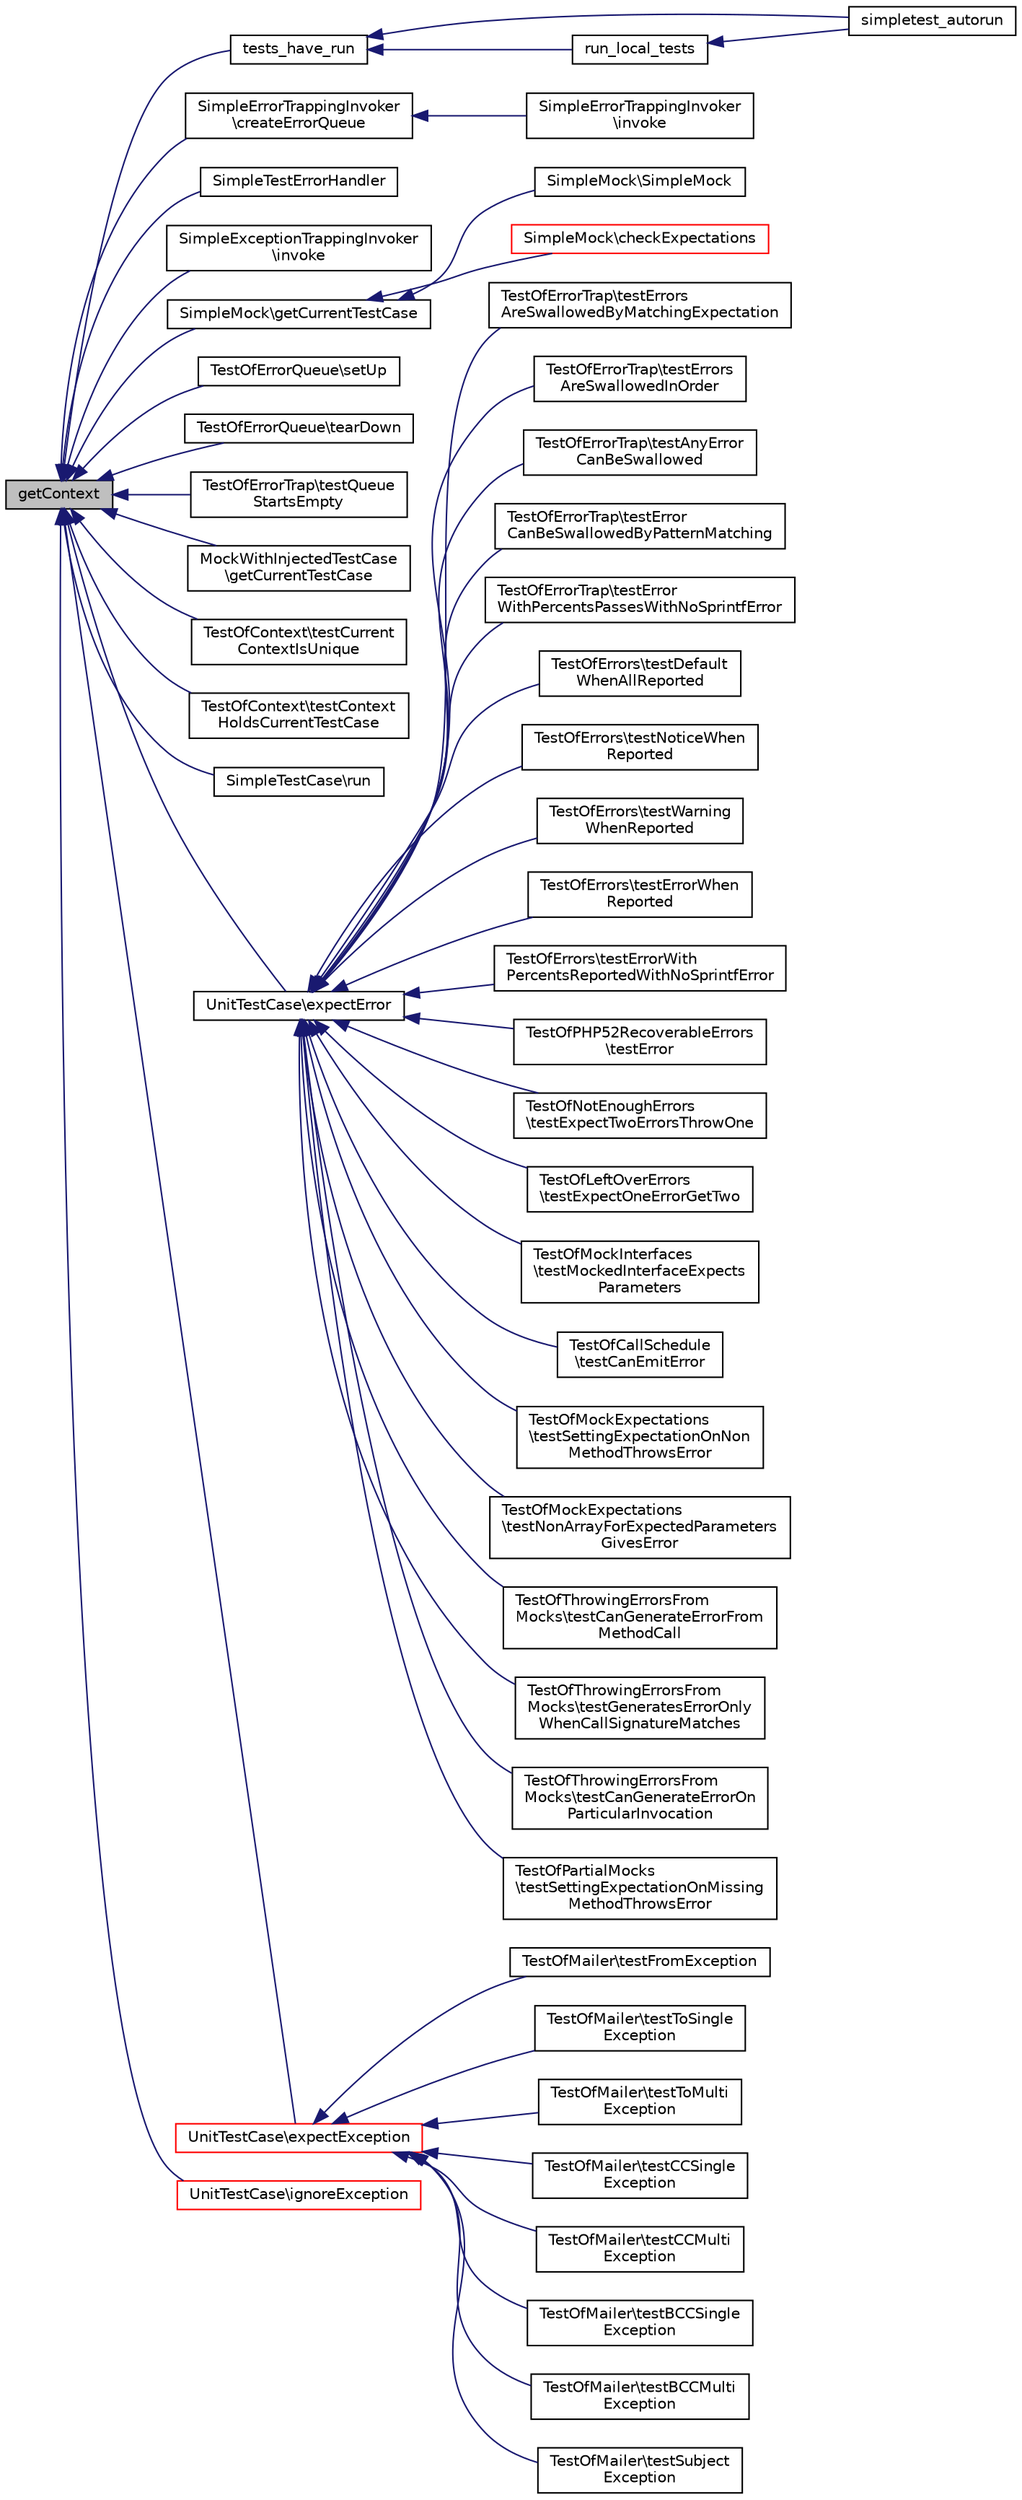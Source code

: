 digraph "getContext"
{
  edge [fontname="Helvetica",fontsize="10",labelfontname="Helvetica",labelfontsize="10"];
  node [fontname="Helvetica",fontsize="10",shape=record];
  rankdir="LR";
  Node1 [label="getContext",height=0.2,width=0.4,color="black", fillcolor="grey75", style="filled" fontcolor="black"];
  Node1 -> Node2 [dir="back",color="midnightblue",fontsize="10",style="solid",fontname="Helvetica"];
  Node2 [label="tests_have_run",height=0.2,width=0.4,color="black", fillcolor="white", style="filled",URL="$autorun_8php.html#a98d395a4e972ae76177c84b745d270c9"];
  Node2 -> Node3 [dir="back",color="midnightblue",fontsize="10",style="solid",fontname="Helvetica"];
  Node3 [label="simpletest_autorun",height=0.2,width=0.4,color="black", fillcolor="white", style="filled",URL="$autorun_8php.html#ac24b70787a5417eb06e71938033c544a"];
  Node2 -> Node4 [dir="back",color="midnightblue",fontsize="10",style="solid",fontname="Helvetica"];
  Node4 [label="run_local_tests",height=0.2,width=0.4,color="black", fillcolor="white", style="filled",URL="$autorun_8php.html#ac18fe2857cb389573854618f3864d7ba"];
  Node4 -> Node3 [dir="back",color="midnightblue",fontsize="10",style="solid",fontname="Helvetica"];
  Node1 -> Node5 [dir="back",color="midnightblue",fontsize="10",style="solid",fontname="Helvetica"];
  Node5 [label="SimpleErrorTrappingInvoker\l\\createErrorQueue",height=0.2,width=0.4,color="black", fillcolor="white", style="filled",URL="$class_simple_error_trapping_invoker.html#ad940281d026078002366292e07438294"];
  Node5 -> Node6 [dir="back",color="midnightblue",fontsize="10",style="solid",fontname="Helvetica"];
  Node6 [label="SimpleErrorTrappingInvoker\l\\invoke",height=0.2,width=0.4,color="black", fillcolor="white", style="filled",URL="$class_simple_error_trapping_invoker.html#ad93fc4cbc3f691c1a7a87ec52a06899a"];
  Node1 -> Node7 [dir="back",color="midnightblue",fontsize="10",style="solid",fontname="Helvetica"];
  Node7 [label="SimpleTestErrorHandler",height=0.2,width=0.4,color="black", fillcolor="white", style="filled",URL="$errors_8php.html#a58d28a96baef5def3eafc2513a98ab2d"];
  Node1 -> Node8 [dir="back",color="midnightblue",fontsize="10",style="solid",fontname="Helvetica"];
  Node8 [label="SimpleExceptionTrappingInvoker\l\\invoke",height=0.2,width=0.4,color="black", fillcolor="white", style="filled",URL="$class_simple_exception_trapping_invoker.html#ad93fc4cbc3f691c1a7a87ec52a06899a"];
  Node1 -> Node9 [dir="back",color="midnightblue",fontsize="10",style="solid",fontname="Helvetica"];
  Node9 [label="SimpleMock\\getCurrentTestCase",height=0.2,width=0.4,color="black", fillcolor="white", style="filled",URL="$class_simple_mock.html#a9bfd2b196e7b695f02fea32272ba2b5e"];
  Node9 -> Node10 [dir="back",color="midnightblue",fontsize="10",style="solid",fontname="Helvetica"];
  Node10 [label="SimpleMock\\SimpleMock",height=0.2,width=0.4,color="black", fillcolor="white", style="filled",URL="$class_simple_mock.html#ad7dae3044cfd9bebedebdb5f743f76c5"];
  Node9 -> Node11 [dir="back",color="midnightblue",fontsize="10",style="solid",fontname="Helvetica"];
  Node11 [label="SimpleMock\\checkExpectations",height=0.2,width=0.4,color="red", fillcolor="white", style="filled",URL="$class_simple_mock.html#ab36d209495afae133fd83094e852eecd"];
  Node1 -> Node12 [dir="back",color="midnightblue",fontsize="10",style="solid",fontname="Helvetica"];
  Node12 [label="TestOfErrorQueue\\setUp",height=0.2,width=0.4,color="black", fillcolor="white", style="filled",URL="$class_test_of_error_queue.html#a0bc688732d2b3b162ffebaf7812e78da"];
  Node1 -> Node13 [dir="back",color="midnightblue",fontsize="10",style="solid",fontname="Helvetica"];
  Node13 [label="TestOfErrorQueue\\tearDown",height=0.2,width=0.4,color="black", fillcolor="white", style="filled",URL="$class_test_of_error_queue.html#a80fe3d17e658907fc75346a0ec9d6fc7"];
  Node1 -> Node14 [dir="back",color="midnightblue",fontsize="10",style="solid",fontname="Helvetica"];
  Node14 [label="TestOfErrorTrap\\testQueue\lStartsEmpty",height=0.2,width=0.4,color="black", fillcolor="white", style="filled",URL="$class_test_of_error_trap.html#a341e9e1d61689fb37dce6ba22c3c78da"];
  Node1 -> Node15 [dir="back",color="midnightblue",fontsize="10",style="solid",fontname="Helvetica"];
  Node15 [label="MockWithInjectedTestCase\l\\getCurrentTestCase",height=0.2,width=0.4,color="black", fillcolor="white", style="filled",URL="$class_mock_with_injected_test_case.html#a9bfd2b196e7b695f02fea32272ba2b5e"];
  Node1 -> Node16 [dir="back",color="midnightblue",fontsize="10",style="solid",fontname="Helvetica"];
  Node16 [label="TestOfContext\\testCurrent\lContextIsUnique",height=0.2,width=0.4,color="black", fillcolor="white", style="filled",URL="$class_test_of_context.html#aab75003cd01cb36e41bb56bd4453e956"];
  Node1 -> Node17 [dir="back",color="midnightblue",fontsize="10",style="solid",fontname="Helvetica"];
  Node17 [label="TestOfContext\\testContext\lHoldsCurrentTestCase",height=0.2,width=0.4,color="black", fillcolor="white", style="filled",URL="$class_test_of_context.html#a054bbb7629d759d65e458ca39d3f22be"];
  Node1 -> Node18 [dir="back",color="midnightblue",fontsize="10",style="solid",fontname="Helvetica"];
  Node18 [label="SimpleTestCase\\run",height=0.2,width=0.4,color="black", fillcolor="white", style="filled",URL="$class_simple_test_case.html#a2f12518bc8ebaa709bba2ddf6dd15380"];
  Node1 -> Node19 [dir="back",color="midnightblue",fontsize="10",style="solid",fontname="Helvetica"];
  Node19 [label="UnitTestCase\\expectError",height=0.2,width=0.4,color="black", fillcolor="white", style="filled",URL="$class_unit_test_case.html#abc3681aefc80ab27077fd5f7079fd23e"];
  Node19 -> Node20 [dir="back",color="midnightblue",fontsize="10",style="solid",fontname="Helvetica"];
  Node20 [label="TestOfErrorTrap\\testErrors\lAreSwallowedByMatchingExpectation",height=0.2,width=0.4,color="black", fillcolor="white", style="filled",URL="$class_test_of_error_trap.html#a4ca2eb29dc942e377aaa72c8719b5ffd"];
  Node19 -> Node21 [dir="back",color="midnightblue",fontsize="10",style="solid",fontname="Helvetica"];
  Node21 [label="TestOfErrorTrap\\testErrors\lAreSwallowedInOrder",height=0.2,width=0.4,color="black", fillcolor="white", style="filled",URL="$class_test_of_error_trap.html#ab4ffa0f5777a2d4161aad8f9294ef876"];
  Node19 -> Node22 [dir="back",color="midnightblue",fontsize="10",style="solid",fontname="Helvetica"];
  Node22 [label="TestOfErrorTrap\\testAnyError\lCanBeSwallowed",height=0.2,width=0.4,color="black", fillcolor="white", style="filled",URL="$class_test_of_error_trap.html#a0ddbaff080c078fcc0f6cb1eaf5fbb3d"];
  Node19 -> Node23 [dir="back",color="midnightblue",fontsize="10",style="solid",fontname="Helvetica"];
  Node23 [label="TestOfErrorTrap\\testError\lCanBeSwallowedByPatternMatching",height=0.2,width=0.4,color="black", fillcolor="white", style="filled",URL="$class_test_of_error_trap.html#a84c1241d5353d8deca30c0644fda4ef4"];
  Node19 -> Node24 [dir="back",color="midnightblue",fontsize="10",style="solid",fontname="Helvetica"];
  Node24 [label="TestOfErrorTrap\\testError\lWithPercentsPassesWithNoSprintfError",height=0.2,width=0.4,color="black", fillcolor="white", style="filled",URL="$class_test_of_error_trap.html#aea9c4c58816316c87204e8311e83b11b"];
  Node19 -> Node25 [dir="back",color="midnightblue",fontsize="10",style="solid",fontname="Helvetica"];
  Node25 [label="TestOfErrors\\testDefault\lWhenAllReported",height=0.2,width=0.4,color="black", fillcolor="white", style="filled",URL="$class_test_of_errors.html#a1226bba5457655cf5ef681eeaf0e827f"];
  Node19 -> Node26 [dir="back",color="midnightblue",fontsize="10",style="solid",fontname="Helvetica"];
  Node26 [label="TestOfErrors\\testNoticeWhen\lReported",height=0.2,width=0.4,color="black", fillcolor="white", style="filled",URL="$class_test_of_errors.html#ae33aed78c2a42d3ff332f83d99152cad"];
  Node19 -> Node27 [dir="back",color="midnightblue",fontsize="10",style="solid",fontname="Helvetica"];
  Node27 [label="TestOfErrors\\testWarning\lWhenReported",height=0.2,width=0.4,color="black", fillcolor="white", style="filled",URL="$class_test_of_errors.html#af2c5c2913de6bd6808c8c57d88eef2d5"];
  Node19 -> Node28 [dir="back",color="midnightblue",fontsize="10",style="solid",fontname="Helvetica"];
  Node28 [label="TestOfErrors\\testErrorWhen\lReported",height=0.2,width=0.4,color="black", fillcolor="white", style="filled",URL="$class_test_of_errors.html#a9e3e85dd7a0b97e43825b62f127c1d37"];
  Node19 -> Node29 [dir="back",color="midnightblue",fontsize="10",style="solid",fontname="Helvetica"];
  Node29 [label="TestOfErrors\\testErrorWith\lPercentsReportedWithNoSprintfError",height=0.2,width=0.4,color="black", fillcolor="white", style="filled",URL="$class_test_of_errors.html#a721618a1e9cbd710029b7f011cd1c3fb"];
  Node19 -> Node30 [dir="back",color="midnightblue",fontsize="10",style="solid",fontname="Helvetica"];
  Node30 [label="TestOfPHP52RecoverableErrors\l\\testError",height=0.2,width=0.4,color="black", fillcolor="white", style="filled",URL="$class_test_of_p_h_p52_recoverable_errors.html#a1376ff8646da407fae8c31d8fb67eb13"];
  Node19 -> Node31 [dir="back",color="midnightblue",fontsize="10",style="solid",fontname="Helvetica"];
  Node31 [label="TestOfNotEnoughErrors\l\\testExpectTwoErrorsThrowOne",height=0.2,width=0.4,color="black", fillcolor="white", style="filled",URL="$class_test_of_not_enough_errors.html#acfd2cda47d462439cdd065eab472a7f0"];
  Node19 -> Node32 [dir="back",color="midnightblue",fontsize="10",style="solid",fontname="Helvetica"];
  Node32 [label="TestOfLeftOverErrors\l\\testExpectOneErrorGetTwo",height=0.2,width=0.4,color="black", fillcolor="white", style="filled",URL="$class_test_of_left_over_errors.html#a021b57e8d982ef35e2a0ab81b4d1966c"];
  Node19 -> Node33 [dir="back",color="midnightblue",fontsize="10",style="solid",fontname="Helvetica"];
  Node33 [label="TestOfMockInterfaces\l\\testMockedInterfaceExpects\lParameters",height=0.2,width=0.4,color="black", fillcolor="white", style="filled",URL="$class_test_of_mock_interfaces.html#ab483b76accd78049bd0b7691c40f815c"];
  Node19 -> Node34 [dir="back",color="midnightblue",fontsize="10",style="solid",fontname="Helvetica"];
  Node34 [label="TestOfCallSchedule\l\\testCanEmitError",height=0.2,width=0.4,color="black", fillcolor="white", style="filled",URL="$class_test_of_call_schedule.html#ae6fcd1124cf59eb4f97530f2bf73a04c"];
  Node19 -> Node35 [dir="back",color="midnightblue",fontsize="10",style="solid",fontname="Helvetica"];
  Node35 [label="TestOfMockExpectations\l\\testSettingExpectationOnNon\lMethodThrowsError",height=0.2,width=0.4,color="black", fillcolor="white", style="filled",URL="$class_test_of_mock_expectations.html#adc637e74fe14d6dd04ed7edba00b5744"];
  Node19 -> Node36 [dir="back",color="midnightblue",fontsize="10",style="solid",fontname="Helvetica"];
  Node36 [label="TestOfMockExpectations\l\\testNonArrayForExpectedParameters\lGivesError",height=0.2,width=0.4,color="black", fillcolor="white", style="filled",URL="$class_test_of_mock_expectations.html#a39b298a1e6580b29330ed6a15f1c0be7"];
  Node19 -> Node37 [dir="back",color="midnightblue",fontsize="10",style="solid",fontname="Helvetica"];
  Node37 [label="TestOfThrowingErrorsFrom\lMocks\\testCanGenerateErrorFrom\lMethodCall",height=0.2,width=0.4,color="black", fillcolor="white", style="filled",URL="$class_test_of_throwing_errors_from_mocks.html#a5b2f20a131831c7ae25b9bb5902fc664"];
  Node19 -> Node38 [dir="back",color="midnightblue",fontsize="10",style="solid",fontname="Helvetica"];
  Node38 [label="TestOfThrowingErrorsFrom\lMocks\\testGeneratesErrorOnly\lWhenCallSignatureMatches",height=0.2,width=0.4,color="black", fillcolor="white", style="filled",URL="$class_test_of_throwing_errors_from_mocks.html#a9ff26b7f0c92cfd9a805c6b7ed0a7d65"];
  Node19 -> Node39 [dir="back",color="midnightblue",fontsize="10",style="solid",fontname="Helvetica"];
  Node39 [label="TestOfThrowingErrorsFrom\lMocks\\testCanGenerateErrorOn\lParticularInvocation",height=0.2,width=0.4,color="black", fillcolor="white", style="filled",URL="$class_test_of_throwing_errors_from_mocks.html#ae6a7c5d5a00802c81f2119a60921ae01"];
  Node19 -> Node40 [dir="back",color="midnightblue",fontsize="10",style="solid",fontname="Helvetica"];
  Node40 [label="TestOfPartialMocks\l\\testSettingExpectationOnMissing\lMethodThrowsError",height=0.2,width=0.4,color="black", fillcolor="white", style="filled",URL="$class_test_of_partial_mocks.html#a5c867b398ee17049a2321314385fb814"];
  Node1 -> Node41 [dir="back",color="midnightblue",fontsize="10",style="solid",fontname="Helvetica"];
  Node41 [label="UnitTestCase\\expectException",height=0.2,width=0.4,color="red", fillcolor="white", style="filled",URL="$class_unit_test_case.html#ac1b6376748b4ad8ba19ad54c608a7650"];
  Node41 -> Node42 [dir="back",color="midnightblue",fontsize="10",style="solid",fontname="Helvetica"];
  Node42 [label="TestOfMailer\\testFromException",height=0.2,width=0.4,color="black", fillcolor="white", style="filled",URL="$class_test_of_mailer.html#aee4eb98f94abd7720c99aad069365b34"];
  Node41 -> Node43 [dir="back",color="midnightblue",fontsize="10",style="solid",fontname="Helvetica"];
  Node43 [label="TestOfMailer\\testToSingle\lException",height=0.2,width=0.4,color="black", fillcolor="white", style="filled",URL="$class_test_of_mailer.html#a53b738ca999419f49426537200207948"];
  Node41 -> Node44 [dir="back",color="midnightblue",fontsize="10",style="solid",fontname="Helvetica"];
  Node44 [label="TestOfMailer\\testToMulti\lException",height=0.2,width=0.4,color="black", fillcolor="white", style="filled",URL="$class_test_of_mailer.html#a9a7187b7b62b6d0b0c3384822337305d"];
  Node41 -> Node45 [dir="back",color="midnightblue",fontsize="10",style="solid",fontname="Helvetica"];
  Node45 [label="TestOfMailer\\testCCSingle\lException",height=0.2,width=0.4,color="black", fillcolor="white", style="filled",URL="$class_test_of_mailer.html#ae0cbc91ff0e33d7e6b5f36055ceb345e"];
  Node41 -> Node46 [dir="back",color="midnightblue",fontsize="10",style="solid",fontname="Helvetica"];
  Node46 [label="TestOfMailer\\testCCMulti\lException",height=0.2,width=0.4,color="black", fillcolor="white", style="filled",URL="$class_test_of_mailer.html#a8a593c84b61595a621aca0b8a6014eb0"];
  Node41 -> Node47 [dir="back",color="midnightblue",fontsize="10",style="solid",fontname="Helvetica"];
  Node47 [label="TestOfMailer\\testBCCSingle\lException",height=0.2,width=0.4,color="black", fillcolor="white", style="filled",URL="$class_test_of_mailer.html#a3e719624e88ead947083c288d8169b56"];
  Node41 -> Node48 [dir="back",color="midnightblue",fontsize="10",style="solid",fontname="Helvetica"];
  Node48 [label="TestOfMailer\\testBCCMulti\lException",height=0.2,width=0.4,color="black", fillcolor="white", style="filled",URL="$class_test_of_mailer.html#a5be6d01c3b32849cfb7915c8be5d95ef"];
  Node41 -> Node49 [dir="back",color="midnightblue",fontsize="10",style="solid",fontname="Helvetica"];
  Node49 [label="TestOfMailer\\testSubject\lException",height=0.2,width=0.4,color="black", fillcolor="white", style="filled",URL="$class_test_of_mailer.html#acbae432d525acf1ad020712b6390d1d5"];
  Node1 -> Node50 [dir="back",color="midnightblue",fontsize="10",style="solid",fontname="Helvetica"];
  Node50 [label="UnitTestCase\\ignoreException",height=0.2,width=0.4,color="red", fillcolor="white", style="filled",URL="$class_unit_test_case.html#aaf08881522403940166bdcfcbdd149f8"];
}

